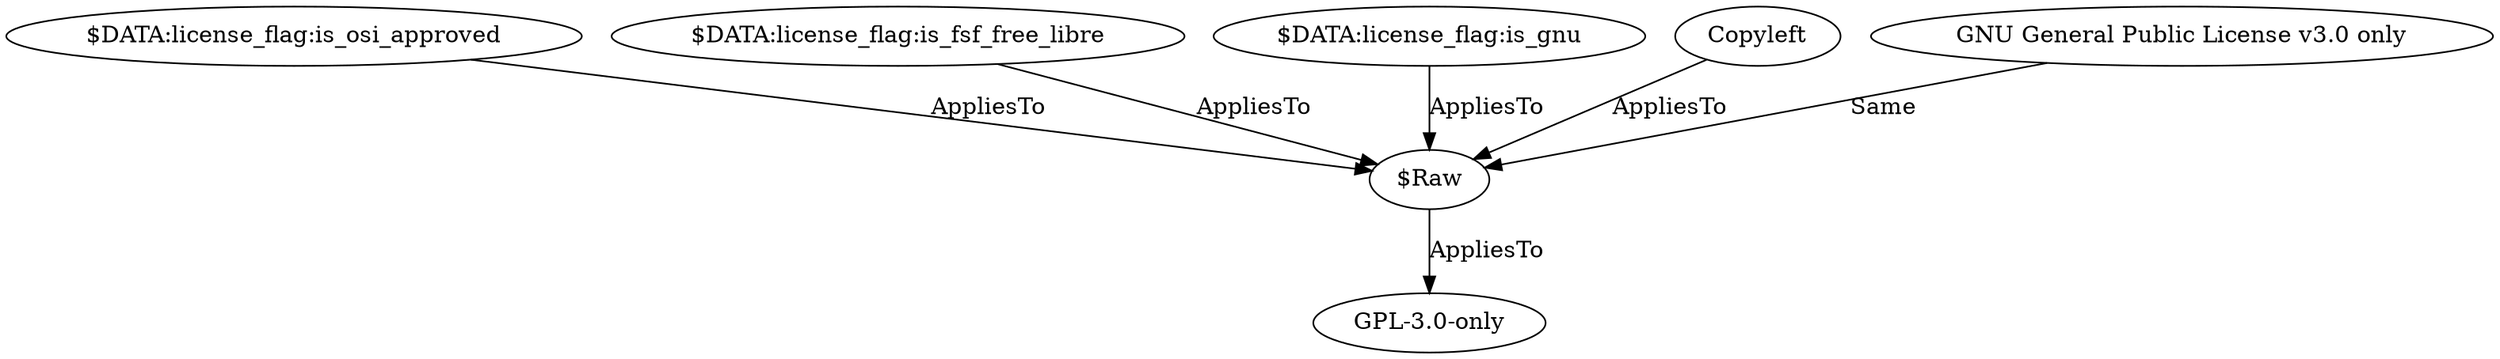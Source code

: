 digraph {
    3 [ label = "$DATA:license_flag:is_osi_approved" ]
    13 [ label = "$DATA:license_flag:is_fsf_free_libre" ]
    30 [ label = "$DATA:license_flag:is_gnu" ]
    31 [ label = "Copyleft" ]
    690 [ label = "GNU General Public License v3.0 only" ]
    694 [ label = "GPL-3.0-only" ]
    695 [ label = "$Raw" ]
    695 -> 694 [ label = "AppliesTo" ]
    690 -> 695 [ label = "Same" ]
    13 -> 695 [ label = "AppliesTo" ]
    30 -> 695 [ label = "AppliesTo" ]
    3 -> 695 [ label = "AppliesTo" ]
    31 -> 695 [ label = "AppliesTo" ]
}

